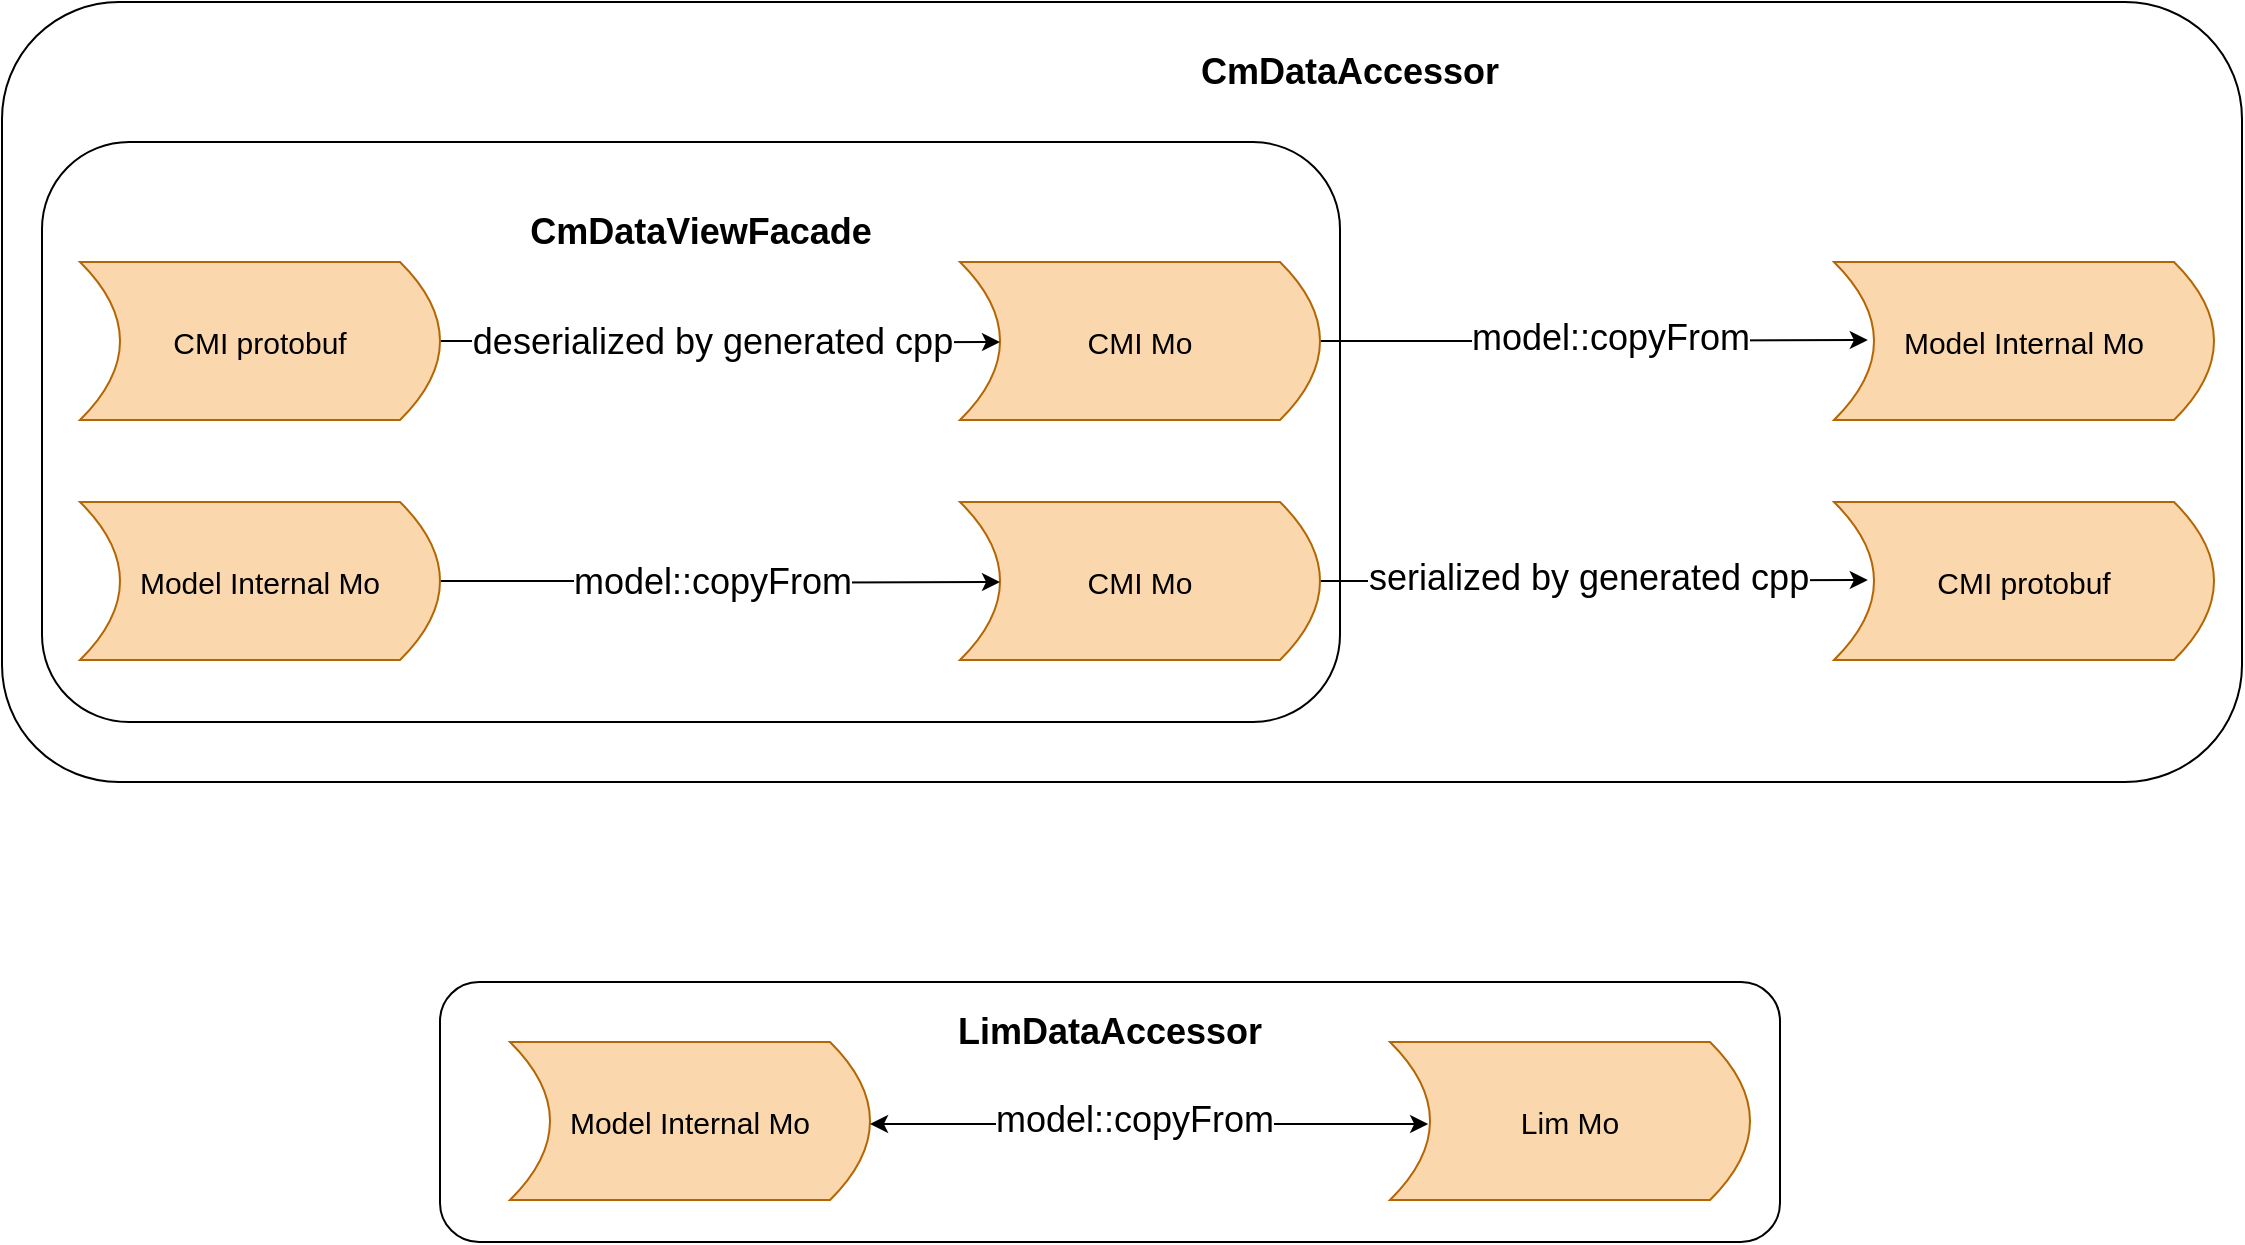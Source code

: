 <mxfile version="20.6.0" type="github">
  <diagram id="eDWfhT4UbHFhjne_GvuV" name="第 1 页">
    <mxGraphModel dx="1422" dy="762" grid="1" gridSize="10" guides="1" tooltips="1" connect="1" arrows="1" fold="1" page="1" pageScale="1" pageWidth="1169" pageHeight="1654" math="0" shadow="0">
      <root>
        <mxCell id="0" />
        <mxCell id="1" parent="0" />
        <mxCell id="hKcBIEpO0FBxgOj7Asnk-30" value="" style="rounded=1;whiteSpace=wrap;html=1;fontSize=18;fontColor=#00CC00;" parent="1" vertex="1">
          <mxGeometry x="259" y="660" width="670" height="130" as="geometry" />
        </mxCell>
        <mxCell id="hKcBIEpO0FBxgOj7Asnk-27" value="" style="rounded=1;whiteSpace=wrap;html=1;fontSize=18;" parent="1" vertex="1">
          <mxGeometry x="40" y="170" width="1120" height="390" as="geometry" />
        </mxCell>
        <mxCell id="hKcBIEpO0FBxgOj7Asnk-22" value="" style="rounded=1;whiteSpace=wrap;html=1;fontSize=18;" parent="1" vertex="1">
          <mxGeometry x="60" y="240" width="649" height="290" as="geometry" />
        </mxCell>
        <mxCell id="hKcBIEpO0FBxgOj7Asnk-6" style="edgeStyle=orthogonalEdgeStyle;rounded=0;orthogonalLoop=1;jettySize=auto;html=1;entryX=0.911;entryY=0.494;entryDx=0;entryDy=0;entryPerimeter=0;fontSize=15;fontColor=#000000;" parent="1" source="hKcBIEpO0FBxgOj7Asnk-2" target="hKcBIEpO0FBxgOj7Asnk-4" edge="1">
          <mxGeometry relative="1" as="geometry" />
        </mxCell>
        <mxCell id="hKcBIEpO0FBxgOj7Asnk-8" value="model::copyFrom" style="edgeLabel;html=1;align=center;verticalAlign=middle;resizable=0;points=[];fontSize=18;" parent="hKcBIEpO0FBxgOj7Asnk-6" vertex="1" connectable="0">
          <mxGeometry x="0.06" y="-1" relative="1" as="geometry">
            <mxPoint y="-2" as="offset" />
          </mxGeometry>
        </mxCell>
        <mxCell id="hKcBIEpO0FBxgOj7Asnk-2" value="CMI Mo" style="shape=dataStorage;whiteSpace=wrap;html=1;fixedSize=1;flipH=1;fontSize=15;fillColor=#fad7ac;strokeColor=#b46504;" parent="1" vertex="1">
          <mxGeometry x="519" y="300" width="180" height="79" as="geometry" />
        </mxCell>
        <mxCell id="hKcBIEpO0FBxgOj7Asnk-5" style="edgeStyle=orthogonalEdgeStyle;rounded=0;orthogonalLoop=1;jettySize=auto;html=1;fontSize=15;" parent="1" source="hKcBIEpO0FBxgOj7Asnk-3" edge="1">
          <mxGeometry relative="1" as="geometry">
            <mxPoint x="539" y="340" as="targetPoint" />
          </mxGeometry>
        </mxCell>
        <mxCell id="hKcBIEpO0FBxgOj7Asnk-7" value="deserialized by generated cpp" style="edgeLabel;html=1;align=center;verticalAlign=middle;resizable=0;points=[];fontSize=18;" parent="hKcBIEpO0FBxgOj7Asnk-5" vertex="1" connectable="0">
          <mxGeometry x="-0.274" y="2" relative="1" as="geometry">
            <mxPoint x="34" y="2" as="offset" />
          </mxGeometry>
        </mxCell>
        <mxCell id="hKcBIEpO0FBxgOj7Asnk-3" value="CMI protobuf" style="shape=dataStorage;whiteSpace=wrap;html=1;fixedSize=1;flipH=1;fontSize=15;fillColor=#fad7ac;strokeColor=#b46504;" parent="1" vertex="1">
          <mxGeometry x="79" y="300" width="180" height="79" as="geometry" />
        </mxCell>
        <mxCell id="hKcBIEpO0FBxgOj7Asnk-4" value="Model Internal Mo" style="shape=dataStorage;whiteSpace=wrap;html=1;fixedSize=1;flipH=1;fontSize=15;fillColor=#fad7ac;strokeColor=#b46504;" parent="1" vertex="1">
          <mxGeometry x="956" y="300" width="190" height="79" as="geometry" />
        </mxCell>
        <mxCell id="hKcBIEpO0FBxgOj7Asnk-9" style="edgeStyle=orthogonalEdgeStyle;rounded=0;orthogonalLoop=1;jettySize=auto;html=1;entryX=0.911;entryY=0.494;entryDx=0;entryDy=0;entryPerimeter=0;fontSize=15;" parent="1" source="hKcBIEpO0FBxgOj7Asnk-11" target="hKcBIEpO0FBxgOj7Asnk-15" edge="1">
          <mxGeometry relative="1" as="geometry" />
        </mxCell>
        <mxCell id="hKcBIEpO0FBxgOj7Asnk-10" value="serialized by generated cpp" style="edgeLabel;html=1;align=center;verticalAlign=middle;resizable=0;points=[];fontSize=18;" parent="hKcBIEpO0FBxgOj7Asnk-9" vertex="1" connectable="0">
          <mxGeometry x="0.06" y="-1" relative="1" as="geometry">
            <mxPoint x="-11" y="-2" as="offset" />
          </mxGeometry>
        </mxCell>
        <mxCell id="hKcBIEpO0FBxgOj7Asnk-11" value="CMI Mo" style="shape=dataStorage;whiteSpace=wrap;html=1;fixedSize=1;flipH=1;fontSize=15;fillColor=#fad7ac;strokeColor=#b46504;" parent="1" vertex="1">
          <mxGeometry x="519" y="420" width="180" height="79" as="geometry" />
        </mxCell>
        <mxCell id="hKcBIEpO0FBxgOj7Asnk-12" style="edgeStyle=orthogonalEdgeStyle;rounded=0;orthogonalLoop=1;jettySize=auto;html=1;fontSize=15;" parent="1" source="hKcBIEpO0FBxgOj7Asnk-14" edge="1">
          <mxGeometry relative="1" as="geometry">
            <mxPoint x="539" y="460" as="targetPoint" />
          </mxGeometry>
        </mxCell>
        <mxCell id="hKcBIEpO0FBxgOj7Asnk-13" value="model::copyFrom" style="edgeLabel;html=1;align=center;verticalAlign=middle;resizable=0;points=[];fontSize=18;" parent="hKcBIEpO0FBxgOj7Asnk-12" vertex="1" connectable="0">
          <mxGeometry x="-0.274" y="2" relative="1" as="geometry">
            <mxPoint x="34" y="2" as="offset" />
          </mxGeometry>
        </mxCell>
        <mxCell id="hKcBIEpO0FBxgOj7Asnk-14" value="Model Internal Mo" style="shape=dataStorage;whiteSpace=wrap;html=1;fixedSize=1;flipH=1;fontSize=15;fillColor=#fad7ac;strokeColor=#b46504;" parent="1" vertex="1">
          <mxGeometry x="79" y="420" width="180" height="79" as="geometry" />
        </mxCell>
        <mxCell id="hKcBIEpO0FBxgOj7Asnk-15" value="CMI protobuf" style="shape=dataStorage;whiteSpace=wrap;html=1;fixedSize=1;flipH=1;fontSize=15;fillColor=#fad7ac;strokeColor=#b46504;" parent="1" vertex="1">
          <mxGeometry x="956" y="420" width="190" height="79" as="geometry" />
        </mxCell>
        <mxCell id="hKcBIEpO0FBxgOj7Asnk-16" value="Lim Mo" style="shape=dataStorage;whiteSpace=wrap;html=1;fixedSize=1;flipH=1;fontSize=15;fillColor=#fad7ac;strokeColor=#b46504;" parent="1" vertex="1">
          <mxGeometry x="734" y="690" width="180" height="79" as="geometry" />
        </mxCell>
        <mxCell id="hKcBIEpO0FBxgOj7Asnk-19" value="Model Internal Mo" style="shape=dataStorage;whiteSpace=wrap;html=1;fixedSize=1;flipH=1;fontSize=15;fillColor=#fad7ac;strokeColor=#b46504;" parent="1" vertex="1">
          <mxGeometry x="294" y="690" width="180" height="79" as="geometry" />
        </mxCell>
        <mxCell id="hKcBIEpO0FBxgOj7Asnk-20" value="" style="endArrow=classic;startArrow=classic;html=1;rounded=0;fontSize=18;entryX=0.894;entryY=0.519;entryDx=0;entryDy=0;entryPerimeter=0;" parent="1" target="hKcBIEpO0FBxgOj7Asnk-16" edge="1">
          <mxGeometry width="50" height="50" relative="1" as="geometry">
            <mxPoint x="474" y="731" as="sourcePoint" />
            <mxPoint x="844" y="660" as="targetPoint" />
          </mxGeometry>
        </mxCell>
        <mxCell id="hKcBIEpO0FBxgOj7Asnk-21" value="model::copyFrom" style="edgeLabel;html=1;align=center;verticalAlign=middle;resizable=0;points=[];fontSize=18;" parent="hKcBIEpO0FBxgOj7Asnk-20" vertex="1" connectable="0">
          <mxGeometry x="-0.154" y="2" relative="1" as="geometry">
            <mxPoint x="14" as="offset" />
          </mxGeometry>
        </mxCell>
        <mxCell id="hKcBIEpO0FBxgOj7Asnk-24" value="CmDataViewFacade" style="text;html=1;strokeColor=none;fillColor=none;align=center;verticalAlign=middle;whiteSpace=wrap;rounded=0;fontSize=18;fontStyle=1" parent="1" vertex="1">
          <mxGeometry x="301.5" y="270" width="175" height="30" as="geometry" />
        </mxCell>
        <mxCell id="hKcBIEpO0FBxgOj7Asnk-28" value="CmDataAccessor" style="text;html=1;strokeColor=none;fillColor=none;align=center;verticalAlign=middle;whiteSpace=wrap;rounded=0;fontSize=18;fontStyle=1" parent="1" vertex="1">
          <mxGeometry x="639" y="190" width="150" height="30" as="geometry" />
        </mxCell>
        <mxCell id="hKcBIEpO0FBxgOj7Asnk-31" value="LimDataAccessor" style="text;html=1;strokeColor=none;fillColor=none;align=center;verticalAlign=middle;whiteSpace=wrap;rounded=0;fontSize=18;fontStyle=1" parent="1" vertex="1">
          <mxGeometry x="519" y="670" width="150" height="30" as="geometry" />
        </mxCell>
      </root>
    </mxGraphModel>
  </diagram>
</mxfile>
